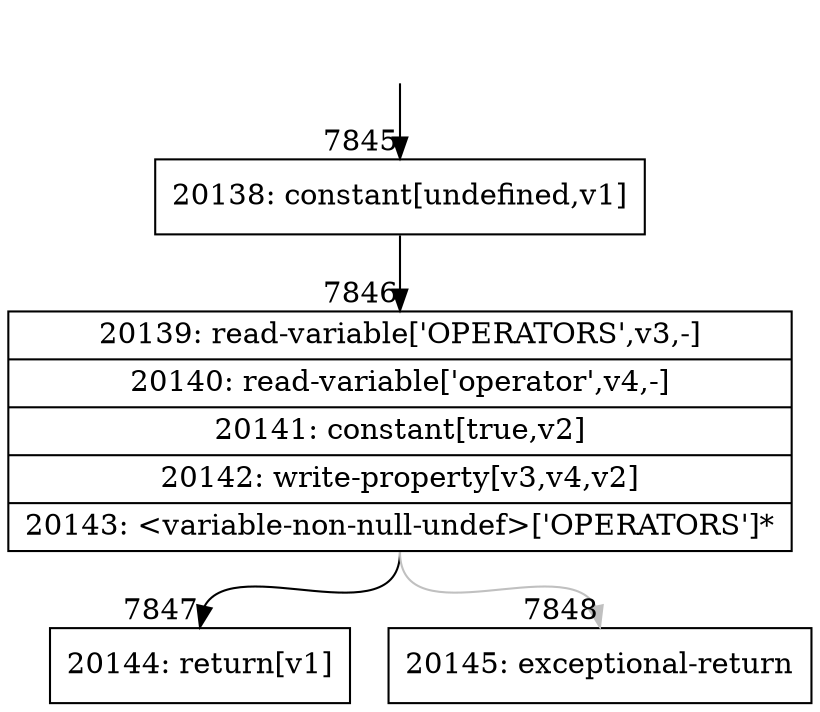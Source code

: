 digraph {
rankdir="TD"
BB_entry583[shape=none,label=""];
BB_entry583 -> BB7845 [tailport=s, headport=n, headlabel="    7845"]
BB7845 [shape=record label="{20138: constant[undefined,v1]}" ] 
BB7845 -> BB7846 [tailport=s, headport=n, headlabel="      7846"]
BB7846 [shape=record label="{20139: read-variable['OPERATORS',v3,-]|20140: read-variable['operator',v4,-]|20141: constant[true,v2]|20142: write-property[v3,v4,v2]|20143: \<variable-non-null-undef\>['OPERATORS']*}" ] 
BB7846 -> BB7847 [tailport=s, headport=n, headlabel="      7847"]
BB7846 -> BB7848 [tailport=s, headport=n, color=gray, headlabel="      7848"]
BB7847 [shape=record label="{20144: return[v1]}" ] 
BB7848 [shape=record label="{20145: exceptional-return}" ] 
//#$~ 12439
}
